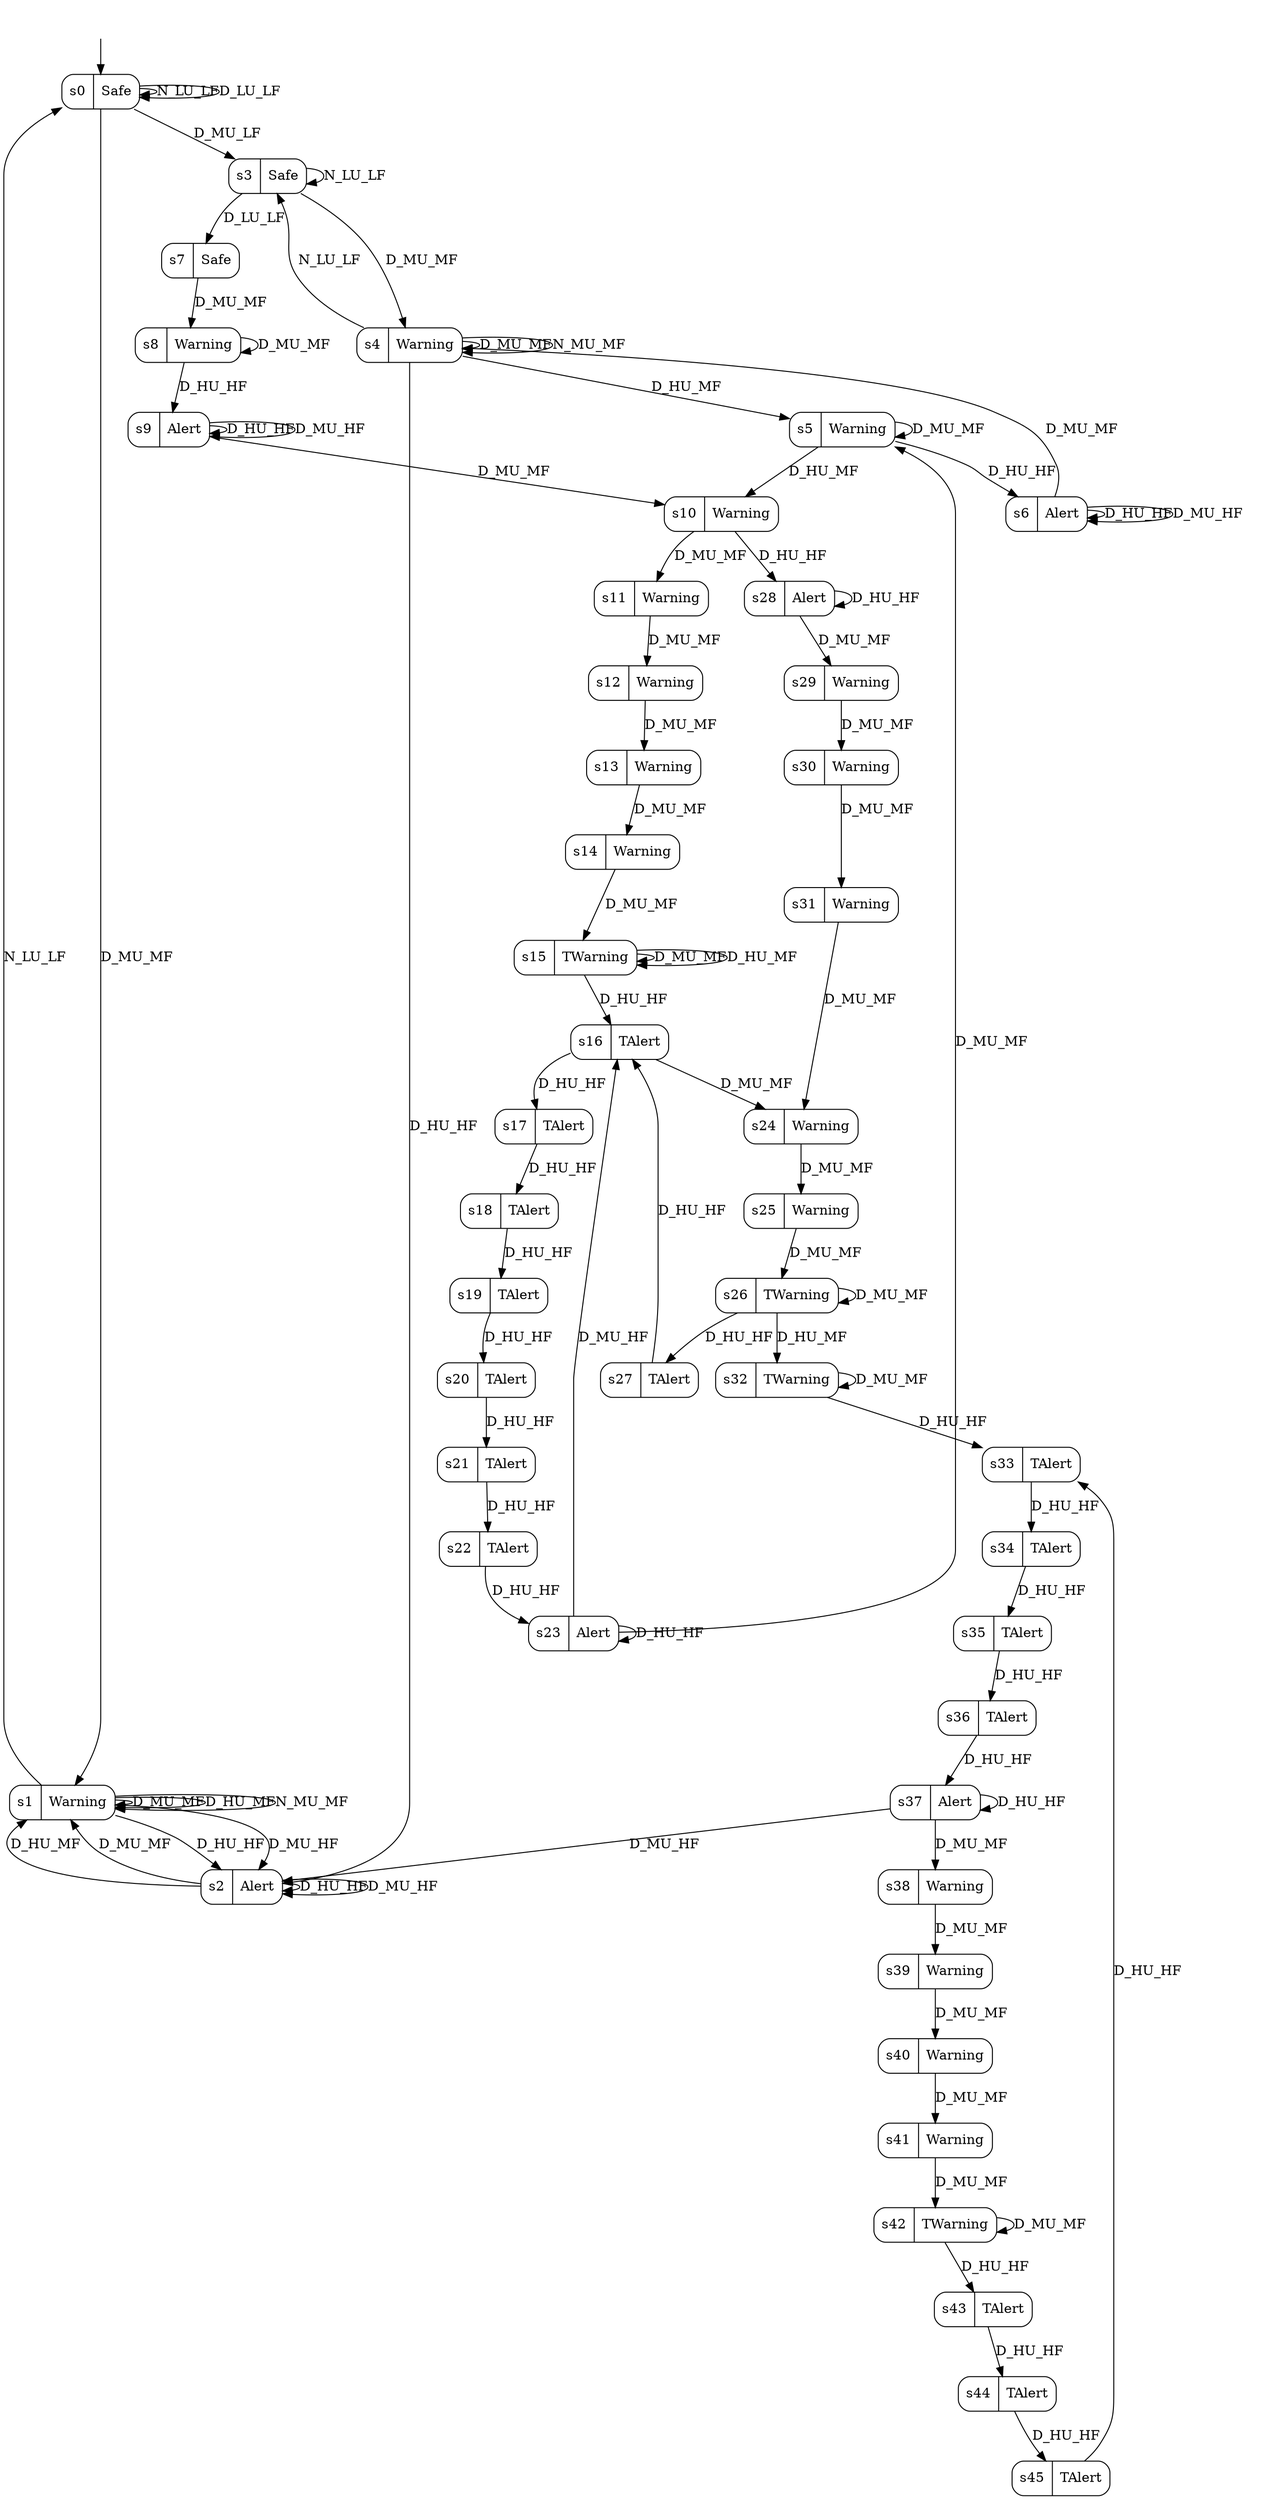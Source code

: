 digraph "Trace_Top-2" {
s0 [label="s0|Safe", shape=record, style=rounded];
s1 [label="s1|Warning", shape=record, style=rounded];
s2 [label="s2|Alert", shape=record, style=rounded];
s3 [label="s3|Safe", shape=record, style=rounded];
s4 [label="s4|Warning", shape=record, style=rounded];
s5 [label="s5|Warning", shape=record, style=rounded];
s6 [label="s6|Alert", shape=record, style=rounded];
s7 [label="s7|Safe", shape=record, style=rounded];
s8 [label="s8|Warning", shape=record, style=rounded];
s9 [label="s9|Alert", shape=record, style=rounded];
s10 [label="s10|Warning", shape=record, style=rounded];
s11 [label="s11|Warning", shape=record, style=rounded];
s12 [label="s12|Warning", shape=record, style=rounded];
s13 [label="s13|Warning", shape=record, style=rounded];
s14 [label="s14|Warning", shape=record, style=rounded];
s15 [label="s15|TWarning", shape=record, style=rounded];
s16 [label="s16|TAlert", shape=record, style=rounded];
s17 [label="s17|TAlert", shape=record, style=rounded];
s18 [label="s18|TAlert", shape=record, style=rounded];
s19 [label="s19|TAlert", shape=record, style=rounded];
s20 [label="s20|TAlert", shape=record, style=rounded];
s21 [label="s21|TAlert", shape=record, style=rounded];
s22 [label="s22|TAlert", shape=record, style=rounded];
s23 [label="s23|Alert", shape=record, style=rounded];
s24 [label="s24|Warning", shape=record, style=rounded];
s25 [label="s25|Warning", shape=record, style=rounded];
s26 [label="s26|TWarning", shape=record, style=rounded];
s27 [label="s27|TAlert", shape=record, style=rounded];
s28 [label="s28|Alert", shape=record, style=rounded];
s29 [label="s29|Warning", shape=record, style=rounded];
s30 [label="s30|Warning", shape=record, style=rounded];
s31 [label="s31|Warning", shape=record, style=rounded];
s32 [label="s32|TWarning", shape=record, style=rounded];
s33 [label="s33|TAlert", shape=record, style=rounded];
s34 [label="s34|TAlert", shape=record, style=rounded];
s35 [label="s35|TAlert", shape=record, style=rounded];
s36 [label="s36|TAlert", shape=record, style=rounded];
s37 [label="s37|Alert", shape=record, style=rounded];
s38 [label="s38|Warning", shape=record, style=rounded];
s39 [label="s39|Warning", shape=record, style=rounded];
s40 [label="s40|Warning", shape=record, style=rounded];
s41 [label="s41|Warning", shape=record, style=rounded];
s42 [label="s42|TWarning", shape=record, style=rounded];
s43 [label="s43|TAlert", shape=record, style=rounded];
s44 [label="s44|TAlert", shape=record, style=rounded];
s45 [label="s45|TAlert", shape=record, style=rounded];
s0 -> s0  [label="N_LU_LF"];
s0 -> s0  [label="D_LU_LF"];
s0 -> s1  [label="D_MU_MF"];
s0 -> s3  [label="D_MU_LF"];
s1 -> s1  [label="D_MU_MF"];
s1 -> s1  [label="D_HU_MF"];
s1 -> s2  [label="D_HU_HF"];
s1 -> s2  [label="D_MU_HF"];
s1 -> s1  [label="N_MU_MF"];
s1 -> s0  [label="N_LU_LF"];
s2 -> s2  [label="D_HU_HF"];
s2 -> s1  [label="D_HU_MF"];
s2 -> s2  [label="D_MU_HF"];
s2 -> s1  [label="D_MU_MF"];
s3 -> s4  [label="D_MU_MF"];
s3 -> s3  [label="N_LU_LF"];
s3 -> s7  [label="D_LU_LF"];
s4 -> s4  [label="D_MU_MF"];
s4 -> s2  [label="D_HU_HF"];
s4 -> s5  [label="D_HU_MF"];
s4 -> s4  [label="N_MU_MF"];
s4 -> s3  [label="N_LU_LF"];
s5 -> s6  [label="D_HU_HF"];
s5 -> s5  [label="D_MU_MF"];
s5 -> s10  [label="D_HU_MF"];
s6 -> s6  [label="D_HU_HF"];
s6 -> s6  [label="D_MU_HF"];
s6 -> s4  [label="D_MU_MF"];
s7 -> s8  [label="D_MU_MF"];
s8 -> s8  [label="D_MU_MF"];
s8 -> s9  [label="D_HU_HF"];
s9 -> s9  [label="D_HU_HF"];
s9 -> s9  [label="D_MU_HF"];
s9 -> s10  [label="D_MU_MF"];
s10 -> s11  [label="D_MU_MF"];
s10 -> s28  [label="D_HU_HF"];
s11 -> s12  [label="D_MU_MF"];
s12 -> s13  [label="D_MU_MF"];
s13 -> s14  [label="D_MU_MF"];
s14 -> s15  [label="D_MU_MF"];
s15 -> s15  [label="D_MU_MF"];
s15 -> s15  [label="D_HU_MF"];
s15 -> s16  [label="D_HU_HF"];
s16 -> s17  [label="D_HU_HF"];
s16 -> s24  [label="D_MU_MF"];
s17 -> s18  [label="D_HU_HF"];
s18 -> s19  [label="D_HU_HF"];
s19 -> s20  [label="D_HU_HF"];
s20 -> s21  [label="D_HU_HF"];
s21 -> s22  [label="D_HU_HF"];
s22 -> s23  [label="D_HU_HF"];
s23 -> s23  [label="D_HU_HF"];
s23 -> s16  [label="D_MU_HF"];
s23 -> s5  [label="D_MU_MF"];
s24 -> s25  [label="D_MU_MF"];
s25 -> s26  [label="D_MU_MF"];
s26 -> s26  [label="D_MU_MF"];
s26 -> s27  [label="D_HU_HF"];
s26 -> s32  [label="D_HU_MF"];
s27 -> s16  [label="D_HU_HF"];
s28 -> s28  [label="D_HU_HF"];
s28 -> s29  [label="D_MU_MF"];
s29 -> s30  [label="D_MU_MF"];
s30 -> s31  [label="D_MU_MF"];
s31 -> s24  [label="D_MU_MF"];
s32 -> s32  [label="D_MU_MF"];
s32 -> s33  [label="D_HU_HF"];
s33 -> s34  [label="D_HU_HF"];
s34 -> s35  [label="D_HU_HF"];
s35 -> s36  [label="D_HU_HF"];
s36 -> s37  [label="D_HU_HF"];
s37 -> s37  [label="D_HU_HF"];
s37 -> s38  [label="D_MU_MF"];
s37 -> s2  [label="D_MU_HF"];
s38 -> s39  [label="D_MU_MF"];
s39 -> s40  [label="D_MU_MF"];
s40 -> s41  [label="D_MU_MF"];
s41 -> s42  [label="D_MU_MF"];
s42 -> s42  [label="D_MU_MF"];
s42 -> s43  [label="D_HU_HF"];
s43 -> s44  [label="D_HU_HF"];
s44 -> s45  [label="D_HU_HF"];
s45 -> s33  [label="D_HU_HF"];
__start0 [label="", shape=none];
__start0 -> s0  [label=""];
}
